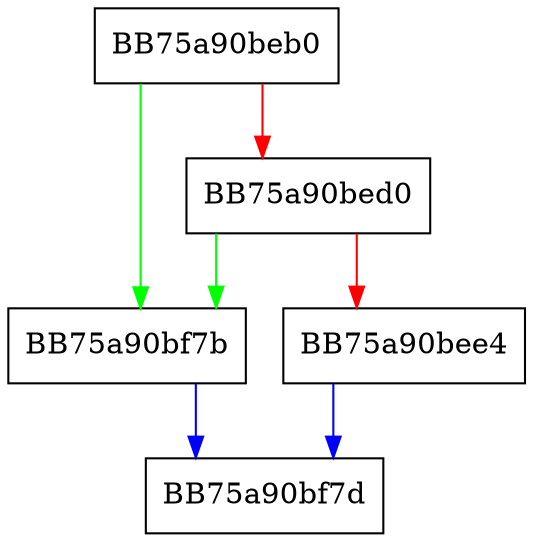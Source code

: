 digraph remove_record {
  node [shape="box"];
  graph [splines=ortho];
  BB75a90beb0 -> BB75a90bf7b [color="green"];
  BB75a90beb0 -> BB75a90bed0 [color="red"];
  BB75a90bed0 -> BB75a90bf7b [color="green"];
  BB75a90bed0 -> BB75a90bee4 [color="red"];
  BB75a90bee4 -> BB75a90bf7d [color="blue"];
  BB75a90bf7b -> BB75a90bf7d [color="blue"];
}